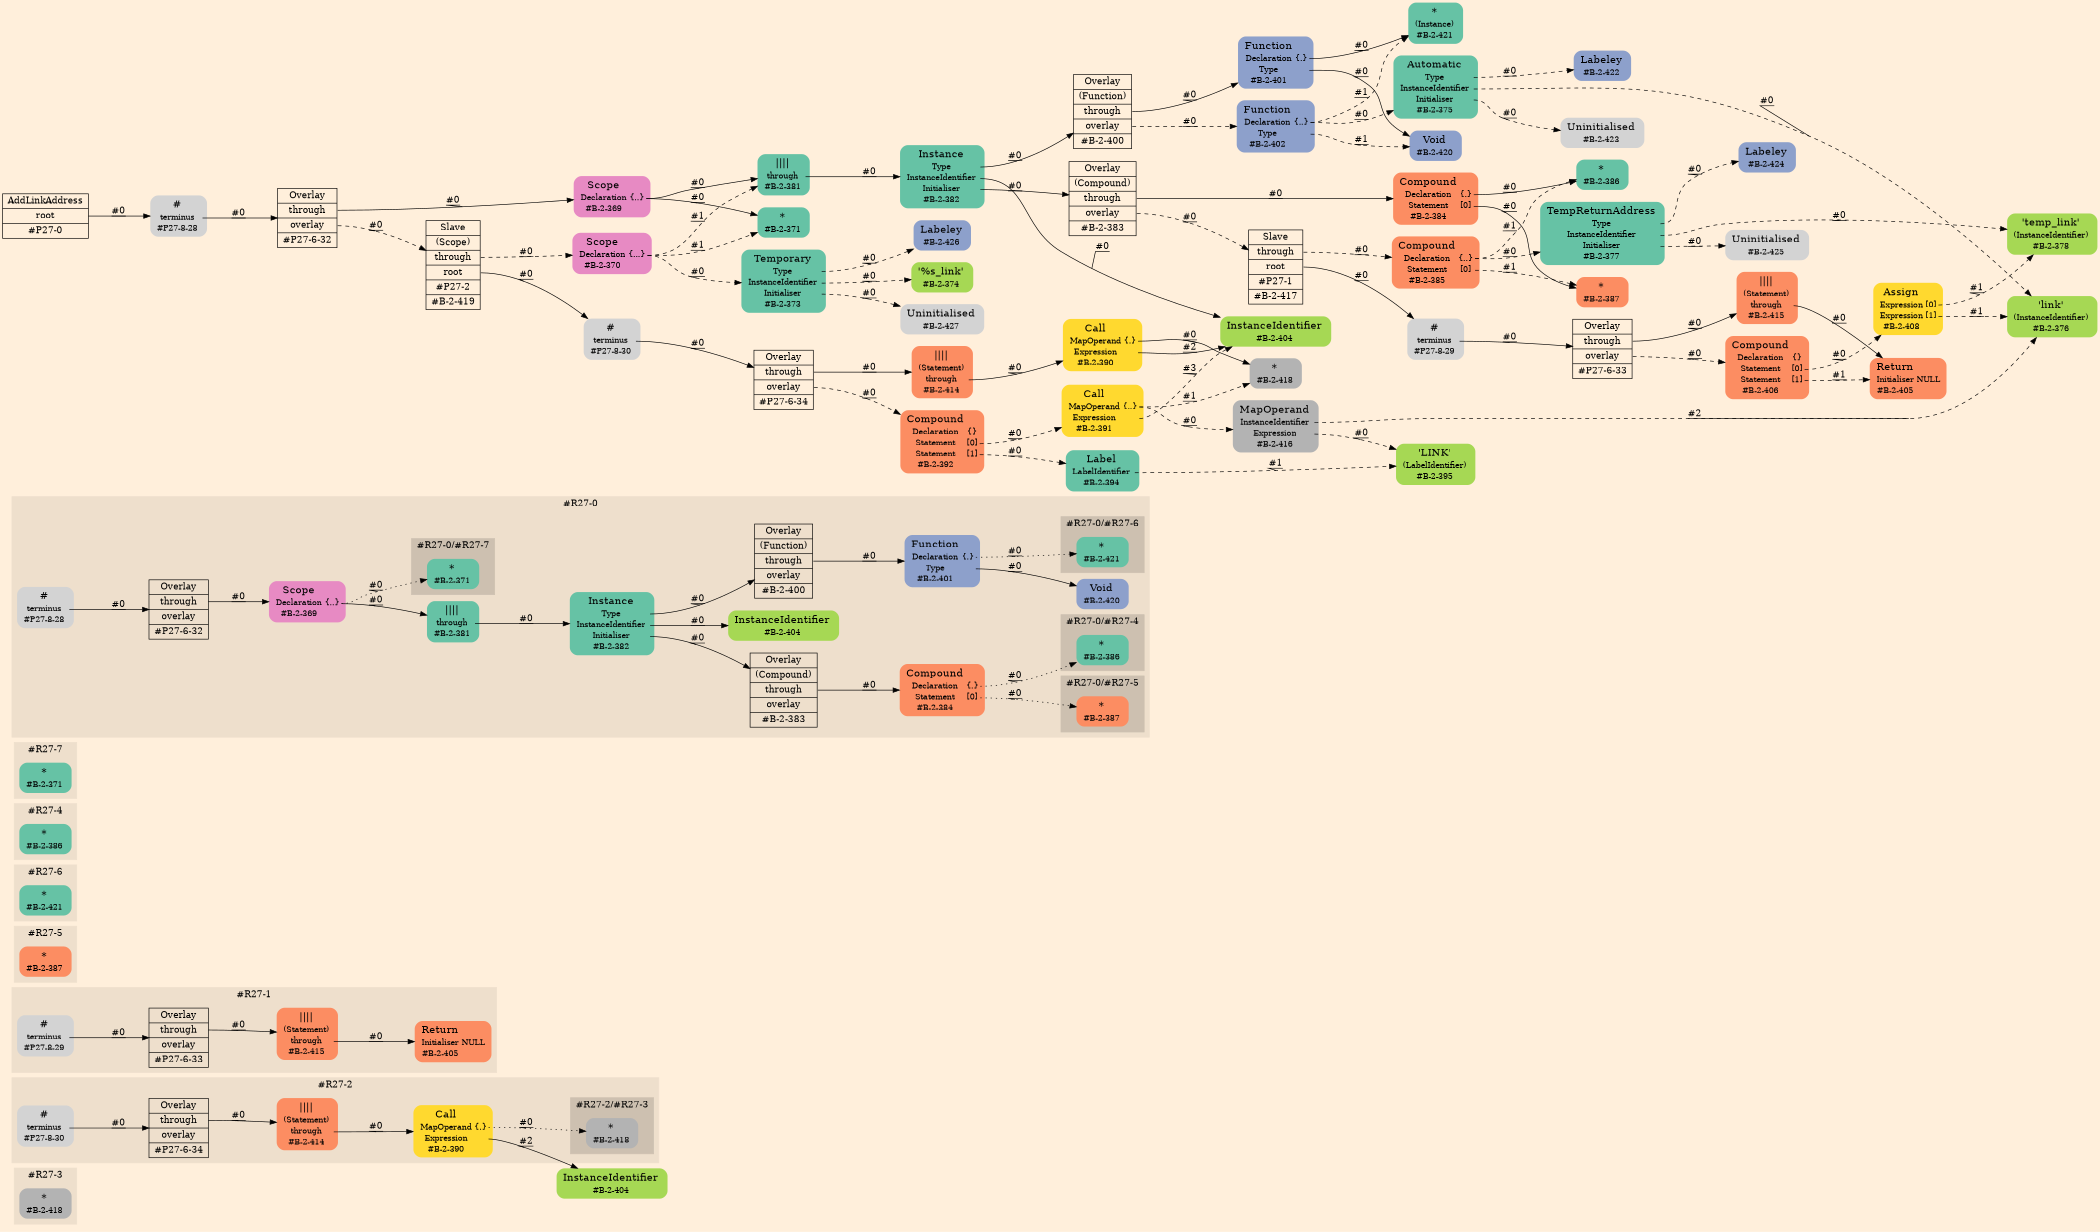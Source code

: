 digraph Inferno {
graph [
    rankdir = "LR"
    ranksep = 1.0
    size = "14,20"
    bgcolor = antiquewhite1
    color = black
    fontcolor = black
];
node [
];
// -------------------- figure #R27-3 --------------------
subgraph "cluster#R27-3" {
    label = "#R27-3"
    style = "filled"
    color = antiquewhite2
    "#R27-3/#B-2-418" [
        shape = "plaintext"
        fillcolor = "/set28/8"
        label = <<TABLE BORDER="0" CELLBORDER="0" CELLSPACING="0">
         <TR><TD><FONT POINT-SIZE="16.0">*</FONT></TD><TD></TD></TR>
         <TR><TD>#B-2-418</TD><TD PORT="port0"></TD></TR>
        </TABLE>>
        style = "rounded,filled"
        fontsize = "12"
    ];
    
}


// -------------------- figure #R27-2 --------------------
"#R27-2/#B-2-404" [
    shape = "plaintext"
    fillcolor = "/set28/5"
    label = <<TABLE BORDER="0" CELLBORDER="0" CELLSPACING="0">
     <TR><TD><FONT POINT-SIZE="16.0">InstanceIdentifier</FONT></TD><TD></TD></TR>
     <TR><TD>#B-2-404</TD><TD PORT="port0"></TD></TR>
    </TABLE>>
    style = "rounded,filled"
    fontsize = "12"
];

subgraph "cluster#R27-2" {
    label = "#R27-2"
    style = "filled"
    color = antiquewhite2
    "#R27-2/#B-2-390" [
        shape = "plaintext"
        fillcolor = "/set28/6"
        label = <<TABLE BORDER="0" CELLBORDER="0" CELLSPACING="0">
         <TR><TD><FONT POINT-SIZE="16.0">Call</FONT></TD><TD></TD></TR>
         <TR><TD>MapOperand</TD><TD PORT="port0">{.}</TD></TR>
         <TR><TD>Expression</TD><TD PORT="port1"></TD></TR>
         <TR><TD>#B-2-390</TD><TD PORT="port2"></TD></TR>
        </TABLE>>
        style = "rounded,filled"
        fontsize = "12"
    ];
    
    "#R27-2/#B-2-414" [
        shape = "plaintext"
        fillcolor = "/set28/2"
        label = <<TABLE BORDER="0" CELLBORDER="0" CELLSPACING="0">
         <TR><TD><FONT POINT-SIZE="16.0">||||</FONT></TD><TD></TD></TR>
         <TR><TD>(Statement)</TD><TD PORT="port0"></TD></TR>
         <TR><TD>through</TD><TD PORT="port1"></TD></TR>
         <TR><TD>#B-2-414</TD><TD PORT="port2"></TD></TR>
        </TABLE>>
        style = "rounded,filled"
        fontsize = "12"
    ];
    
    "#R27-2/#P27-8-30" [
        shape = "plaintext"
        label = <<TABLE BORDER="0" CELLBORDER="0" CELLSPACING="0">
         <TR><TD><FONT POINT-SIZE="16.0">#</FONT></TD><TD></TD></TR>
         <TR><TD>terminus</TD><TD PORT="port0"></TD></TR>
         <TR><TD>#P27-8-30</TD><TD PORT="port1"></TD></TR>
        </TABLE>>
        style = "rounded,filled"
        fontsize = "12"
    ];
    
    "#R27-2/#P27-6-34" [
        shape = "record"
        fillcolor = antiquewhite2
        label = "<fixed> Overlay | <port0> through | <port1> overlay | <port2> #P27-6-34"
        style = "filled"
        fontsize = "14"
        color = black
        fontcolor = black
    ];
    
    subgraph "cluster#R27-2/#R27-3" {
        label = "#R27-2/#R27-3"
        style = "filled"
        color = antiquewhite3
        "#R27-2/#0/#B-2-418" [
            shape = "plaintext"
            fillcolor = "/set28/8"
            label = <<TABLE BORDER="0" CELLBORDER="0" CELLSPACING="0">
             <TR><TD><FONT POINT-SIZE="16.0">*</FONT></TD><TD></TD></TR>
             <TR><TD>#B-2-418</TD><TD PORT="port0"></TD></TR>
            </TABLE>>
            style = "rounded,filled"
            fontsize = "12"
        ];
        
    }
    
}


// -------------------- figure #R27-1 --------------------
subgraph "cluster#R27-1" {
    label = "#R27-1"
    style = "filled"
    color = antiquewhite2
    "#R27-1/#B-2-405" [
        shape = "plaintext"
        fillcolor = "/set28/2"
        label = <<TABLE BORDER="0" CELLBORDER="0" CELLSPACING="0">
         <TR><TD><FONT POINT-SIZE="16.0">Return</FONT></TD><TD></TD></TR>
         <TR><TD>Initialiser</TD><TD PORT="port0">NULL</TD></TR>
         <TR><TD>#B-2-405</TD><TD PORT="port1"></TD></TR>
        </TABLE>>
        style = "rounded,filled"
        fontsize = "12"
    ];
    
    "#R27-1/#B-2-415" [
        shape = "plaintext"
        fillcolor = "/set28/2"
        label = <<TABLE BORDER="0" CELLBORDER="0" CELLSPACING="0">
         <TR><TD><FONT POINT-SIZE="16.0">||||</FONT></TD><TD></TD></TR>
         <TR><TD>(Statement)</TD><TD PORT="port0"></TD></TR>
         <TR><TD>through</TD><TD PORT="port1"></TD></TR>
         <TR><TD>#B-2-415</TD><TD PORT="port2"></TD></TR>
        </TABLE>>
        style = "rounded,filled"
        fontsize = "12"
    ];
    
    "#R27-1/#P27-8-29" [
        shape = "plaintext"
        label = <<TABLE BORDER="0" CELLBORDER="0" CELLSPACING="0">
         <TR><TD><FONT POINT-SIZE="16.0">#</FONT></TD><TD></TD></TR>
         <TR><TD>terminus</TD><TD PORT="port0"></TD></TR>
         <TR><TD>#P27-8-29</TD><TD PORT="port1"></TD></TR>
        </TABLE>>
        style = "rounded,filled"
        fontsize = "12"
    ];
    
    "#R27-1/#P27-6-33" [
        shape = "record"
        fillcolor = antiquewhite2
        label = "<fixed> Overlay | <port0> through | <port1> overlay | <port2> #P27-6-33"
        style = "filled"
        fontsize = "14"
        color = black
        fontcolor = black
    ];
    
}


// -------------------- figure #R27-5 --------------------
subgraph "cluster#R27-5" {
    label = "#R27-5"
    style = "filled"
    color = antiquewhite2
    "#R27-5/#B-2-387" [
        shape = "plaintext"
        fillcolor = "/set28/2"
        label = <<TABLE BORDER="0" CELLBORDER="0" CELLSPACING="0">
         <TR><TD><FONT POINT-SIZE="16.0">*</FONT></TD><TD></TD></TR>
         <TR><TD>#B-2-387</TD><TD PORT="port0"></TD></TR>
        </TABLE>>
        style = "rounded,filled"
        fontsize = "12"
    ];
    
}


// -------------------- figure #R27-6 --------------------
subgraph "cluster#R27-6" {
    label = "#R27-6"
    style = "filled"
    color = antiquewhite2
    "#R27-6/#B-2-421" [
        shape = "plaintext"
        fillcolor = "/set28/1"
        label = <<TABLE BORDER="0" CELLBORDER="0" CELLSPACING="0">
         <TR><TD><FONT POINT-SIZE="16.0">*</FONT></TD><TD></TD></TR>
         <TR><TD>#B-2-421</TD><TD PORT="port0"></TD></TR>
        </TABLE>>
        style = "rounded,filled"
        fontsize = "12"
    ];
    
}


// -------------------- figure #R27-4 --------------------
subgraph "cluster#R27-4" {
    label = "#R27-4"
    style = "filled"
    color = antiquewhite2
    "#R27-4/#B-2-386" [
        shape = "plaintext"
        fillcolor = "/set28/1"
        label = <<TABLE BORDER="0" CELLBORDER="0" CELLSPACING="0">
         <TR><TD><FONT POINT-SIZE="16.0">*</FONT></TD><TD></TD></TR>
         <TR><TD>#B-2-386</TD><TD PORT="port0"></TD></TR>
        </TABLE>>
        style = "rounded,filled"
        fontsize = "12"
    ];
    
}


// -------------------- figure #R27-7 --------------------
subgraph "cluster#R27-7" {
    label = "#R27-7"
    style = "filled"
    color = antiquewhite2
    "#R27-7/#B-2-371" [
        shape = "plaintext"
        fillcolor = "/set28/1"
        label = <<TABLE BORDER="0" CELLBORDER="0" CELLSPACING="0">
         <TR><TD><FONT POINT-SIZE="16.0">*</FONT></TD><TD></TD></TR>
         <TR><TD>#B-2-371</TD><TD PORT="port0"></TD></TR>
        </TABLE>>
        style = "rounded,filled"
        fontsize = "12"
    ];
    
}


// -------------------- figure #R27-0 --------------------
subgraph "cluster#R27-0" {
    label = "#R27-0"
    style = "filled"
    color = antiquewhite2
    "#R27-0/#B-2-384" [
        shape = "plaintext"
        fillcolor = "/set28/2"
        label = <<TABLE BORDER="0" CELLBORDER="0" CELLSPACING="0">
         <TR><TD><FONT POINT-SIZE="16.0">Compound</FONT></TD><TD></TD></TR>
         <TR><TD>Declaration</TD><TD PORT="port0">{.}</TD></TR>
         <TR><TD>Statement</TD><TD PORT="port1">[0]</TD></TR>
         <TR><TD>#B-2-384</TD><TD PORT="port2"></TD></TR>
        </TABLE>>
        style = "rounded,filled"
        fontsize = "12"
    ];
    
    "#R27-0/#B-2-404" [
        shape = "plaintext"
        fillcolor = "/set28/5"
        label = <<TABLE BORDER="0" CELLBORDER="0" CELLSPACING="0">
         <TR><TD><FONT POINT-SIZE="16.0">InstanceIdentifier</FONT></TD><TD></TD></TR>
         <TR><TD>#B-2-404</TD><TD PORT="port0"></TD></TR>
        </TABLE>>
        style = "rounded,filled"
        fontsize = "12"
    ];
    
    "#R27-0/#B-2-420" [
        shape = "plaintext"
        fillcolor = "/set28/3"
        label = <<TABLE BORDER="0" CELLBORDER="0" CELLSPACING="0">
         <TR><TD><FONT POINT-SIZE="16.0">Void</FONT></TD><TD></TD></TR>
         <TR><TD>#B-2-420</TD><TD PORT="port0"></TD></TR>
        </TABLE>>
        style = "rounded,filled"
        fontsize = "12"
    ];
    
    "#R27-0/#B-2-400" [
        shape = "record"
        fillcolor = antiquewhite2
        label = "<fixed> Overlay | <port0> (Function) | <port1> through | <port2> overlay | <port3> #B-2-400"
        style = "filled"
        fontsize = "14"
        color = black
        fontcolor = black
    ];
    
    "#R27-0/#B-2-383" [
        shape = "record"
        fillcolor = antiquewhite2
        label = "<fixed> Overlay | <port0> (Compound) | <port1> through | <port2> overlay | <port3> #B-2-383"
        style = "filled"
        fontsize = "14"
        color = black
        fontcolor = black
    ];
    
    "#R27-0/#B-2-401" [
        shape = "plaintext"
        fillcolor = "/set28/3"
        label = <<TABLE BORDER="0" CELLBORDER="0" CELLSPACING="0">
         <TR><TD><FONT POINT-SIZE="16.0">Function</FONT></TD><TD></TD></TR>
         <TR><TD>Declaration</TD><TD PORT="port0">{.}</TD></TR>
         <TR><TD>Type</TD><TD PORT="port1"></TD></TR>
         <TR><TD>#B-2-401</TD><TD PORT="port2"></TD></TR>
        </TABLE>>
        style = "rounded,filled"
        fontsize = "12"
    ];
    
    "#R27-0/#P27-8-28" [
        shape = "plaintext"
        label = <<TABLE BORDER="0" CELLBORDER="0" CELLSPACING="0">
         <TR><TD><FONT POINT-SIZE="16.0">#</FONT></TD><TD></TD></TR>
         <TR><TD>terminus</TD><TD PORT="port0"></TD></TR>
         <TR><TD>#P27-8-28</TD><TD PORT="port1"></TD></TR>
        </TABLE>>
        style = "rounded,filled"
        fontsize = "12"
    ];
    
    "#R27-0/#B-2-369" [
        shape = "plaintext"
        fillcolor = "/set28/4"
        label = <<TABLE BORDER="0" CELLBORDER="0" CELLSPACING="0">
         <TR><TD><FONT POINT-SIZE="16.0">Scope</FONT></TD><TD></TD></TR>
         <TR><TD>Declaration</TD><TD PORT="port0">{..}</TD></TR>
         <TR><TD>#B-2-369</TD><TD PORT="port1"></TD></TR>
        </TABLE>>
        style = "rounded,filled"
        fontsize = "12"
    ];
    
    "#R27-0/#P27-6-32" [
        shape = "record"
        fillcolor = antiquewhite2
        label = "<fixed> Overlay | <port0> through | <port1> overlay | <port2> #P27-6-32"
        style = "filled"
        fontsize = "14"
        color = black
        fontcolor = black
    ];
    
    "#R27-0/#B-2-381" [
        shape = "plaintext"
        fillcolor = "/set28/1"
        label = <<TABLE BORDER="0" CELLBORDER="0" CELLSPACING="0">
         <TR><TD><FONT POINT-SIZE="16.0">||||</FONT></TD><TD></TD></TR>
         <TR><TD>through</TD><TD PORT="port0"></TD></TR>
         <TR><TD>#B-2-381</TD><TD PORT="port1"></TD></TR>
        </TABLE>>
        style = "rounded,filled"
        fontsize = "12"
    ];
    
    "#R27-0/#B-2-382" [
        shape = "plaintext"
        fillcolor = "/set28/1"
        label = <<TABLE BORDER="0" CELLBORDER="0" CELLSPACING="0">
         <TR><TD><FONT POINT-SIZE="16.0">Instance</FONT></TD><TD></TD></TR>
         <TR><TD>Type</TD><TD PORT="port0"></TD></TR>
         <TR><TD>InstanceIdentifier</TD><TD PORT="port1"></TD></TR>
         <TR><TD>Initialiser</TD><TD PORT="port2"></TD></TR>
         <TR><TD>#B-2-382</TD><TD PORT="port3"></TD></TR>
        </TABLE>>
        style = "rounded,filled"
        fontsize = "12"
    ];
    
    subgraph "cluster#R27-0/#R27-7" {
        label = "#R27-0/#R27-7"
        style = "filled"
        color = antiquewhite3
        "#R27-0/#0/#B-2-371" [
            shape = "plaintext"
            fillcolor = "/set28/1"
            label = <<TABLE BORDER="0" CELLBORDER="0" CELLSPACING="0">
             <TR><TD><FONT POINT-SIZE="16.0">*</FONT></TD><TD></TD></TR>
             <TR><TD>#B-2-371</TD><TD PORT="port0"></TD></TR>
            </TABLE>>
            style = "rounded,filled"
            fontsize = "12"
        ];
        
    }
    
    subgraph "cluster#R27-0/#R27-4" {
        label = "#R27-0/#R27-4"
        style = "filled"
        color = antiquewhite3
        "#R27-0/#0/#B-2-386" [
            shape = "plaintext"
            fillcolor = "/set28/1"
            label = <<TABLE BORDER="0" CELLBORDER="0" CELLSPACING="0">
             <TR><TD><FONT POINT-SIZE="16.0">*</FONT></TD><TD></TD></TR>
             <TR><TD>#B-2-386</TD><TD PORT="port0"></TD></TR>
            </TABLE>>
            style = "rounded,filled"
            fontsize = "12"
        ];
        
    }
    
    subgraph "cluster#R27-0/#R27-6" {
        label = "#R27-0/#R27-6"
        style = "filled"
        color = antiquewhite3
        "#R27-0/#0/#B-2-421" [
            shape = "plaintext"
            fillcolor = "/set28/1"
            label = <<TABLE BORDER="0" CELLBORDER="0" CELLSPACING="0">
             <TR><TD><FONT POINT-SIZE="16.0">*</FONT></TD><TD></TD></TR>
             <TR><TD>#B-2-421</TD><TD PORT="port0"></TD></TR>
            </TABLE>>
            style = "rounded,filled"
            fontsize = "12"
        ];
        
    }
    
    subgraph "cluster#R27-0/#R27-5" {
        label = "#R27-0/#R27-5"
        style = "filled"
        color = antiquewhite3
        "#R27-0/#0/#B-2-387" [
            shape = "plaintext"
            fillcolor = "/set28/2"
            label = <<TABLE BORDER="0" CELLBORDER="0" CELLSPACING="0">
             <TR><TD><FONT POINT-SIZE="16.0">*</FONT></TD><TD></TD></TR>
             <TR><TD>#B-2-387</TD><TD PORT="port0"></TD></TR>
            </TABLE>>
            style = "rounded,filled"
            fontsize = "12"
        ];
        
    }
    
}


// -------------------- transformation figure --------------------
"CR#P27-0" [
    shape = "record"
    fillcolor = antiquewhite1
    label = "<fixed> AddLinkAddress | <port0> root | <port1> #P27-0"
    style = "filled"
    fontsize = "14"
    color = black
    fontcolor = black
];

"#P27-8-28" [
    shape = "plaintext"
    label = <<TABLE BORDER="0" CELLBORDER="0" CELLSPACING="0">
     <TR><TD><FONT POINT-SIZE="16.0">#</FONT></TD><TD></TD></TR>
     <TR><TD>terminus</TD><TD PORT="port0"></TD></TR>
     <TR><TD>#P27-8-28</TD><TD PORT="port1"></TD></TR>
    </TABLE>>
    style = "rounded,filled"
    fontsize = "12"
];

"#P27-6-32" [
    shape = "record"
    fillcolor = antiquewhite1
    label = "<fixed> Overlay | <port0> through | <port1> overlay | <port2> #P27-6-32"
    style = "filled"
    fontsize = "14"
    color = black
    fontcolor = black
];

"#B-2-369" [
    shape = "plaintext"
    fillcolor = "/set28/4"
    label = <<TABLE BORDER="0" CELLBORDER="0" CELLSPACING="0">
     <TR><TD><FONT POINT-SIZE="16.0">Scope</FONT></TD><TD></TD></TR>
     <TR><TD>Declaration</TD><TD PORT="port0">{..}</TD></TR>
     <TR><TD>#B-2-369</TD><TD PORT="port1"></TD></TR>
    </TABLE>>
    style = "rounded,filled"
    fontsize = "12"
];

"#B-2-381" [
    shape = "plaintext"
    fillcolor = "/set28/1"
    label = <<TABLE BORDER="0" CELLBORDER="0" CELLSPACING="0">
     <TR><TD><FONT POINT-SIZE="16.0">||||</FONT></TD><TD></TD></TR>
     <TR><TD>through</TD><TD PORT="port0"></TD></TR>
     <TR><TD>#B-2-381</TD><TD PORT="port1"></TD></TR>
    </TABLE>>
    style = "rounded,filled"
    fontsize = "12"
];

"#B-2-382" [
    shape = "plaintext"
    fillcolor = "/set28/1"
    label = <<TABLE BORDER="0" CELLBORDER="0" CELLSPACING="0">
     <TR><TD><FONT POINT-SIZE="16.0">Instance</FONT></TD><TD></TD></TR>
     <TR><TD>Type</TD><TD PORT="port0"></TD></TR>
     <TR><TD>InstanceIdentifier</TD><TD PORT="port1"></TD></TR>
     <TR><TD>Initialiser</TD><TD PORT="port2"></TD></TR>
     <TR><TD>#B-2-382</TD><TD PORT="port3"></TD></TR>
    </TABLE>>
    style = "rounded,filled"
    fontsize = "12"
];

"#B-2-400" [
    shape = "record"
    fillcolor = antiquewhite1
    label = "<fixed> Overlay | <port0> (Function) | <port1> through | <port2> overlay | <port3> #B-2-400"
    style = "filled"
    fontsize = "14"
    color = black
    fontcolor = black
];

"#B-2-401" [
    shape = "plaintext"
    fillcolor = "/set28/3"
    label = <<TABLE BORDER="0" CELLBORDER="0" CELLSPACING="0">
     <TR><TD><FONT POINT-SIZE="16.0">Function</FONT></TD><TD></TD></TR>
     <TR><TD>Declaration</TD><TD PORT="port0">{.}</TD></TR>
     <TR><TD>Type</TD><TD PORT="port1"></TD></TR>
     <TR><TD>#B-2-401</TD><TD PORT="port2"></TD></TR>
    </TABLE>>
    style = "rounded,filled"
    fontsize = "12"
];

"#B-2-421" [
    shape = "plaintext"
    fillcolor = "/set28/1"
    label = <<TABLE BORDER="0" CELLBORDER="0" CELLSPACING="0">
     <TR><TD><FONT POINT-SIZE="16.0">*</FONT></TD><TD></TD></TR>
     <TR><TD>(Instance)</TD><TD PORT="port0"></TD></TR>
     <TR><TD>#B-2-421</TD><TD PORT="port1"></TD></TR>
    </TABLE>>
    style = "rounded,filled"
    fontsize = "12"
];

"#B-2-420" [
    shape = "plaintext"
    fillcolor = "/set28/3"
    label = <<TABLE BORDER="0" CELLBORDER="0" CELLSPACING="0">
     <TR><TD><FONT POINT-SIZE="16.0">Void</FONT></TD><TD></TD></TR>
     <TR><TD>#B-2-420</TD><TD PORT="port0"></TD></TR>
    </TABLE>>
    style = "rounded,filled"
    fontsize = "12"
];

"#B-2-402" [
    shape = "plaintext"
    fillcolor = "/set28/3"
    label = <<TABLE BORDER="0" CELLBORDER="0" CELLSPACING="0">
     <TR><TD><FONT POINT-SIZE="16.0">Function</FONT></TD><TD></TD></TR>
     <TR><TD>Declaration</TD><TD PORT="port0">{..}</TD></TR>
     <TR><TD>Type</TD><TD PORT="port1"></TD></TR>
     <TR><TD>#B-2-402</TD><TD PORT="port2"></TD></TR>
    </TABLE>>
    style = "rounded,filled"
    fontsize = "12"
];

"#B-2-375" [
    shape = "plaintext"
    fillcolor = "/set28/1"
    label = <<TABLE BORDER="0" CELLBORDER="0" CELLSPACING="0">
     <TR><TD><FONT POINT-SIZE="16.0">Automatic</FONT></TD><TD></TD></TR>
     <TR><TD>Type</TD><TD PORT="port0"></TD></TR>
     <TR><TD>InstanceIdentifier</TD><TD PORT="port1"></TD></TR>
     <TR><TD>Initialiser</TD><TD PORT="port2"></TD></TR>
     <TR><TD>#B-2-375</TD><TD PORT="port3"></TD></TR>
    </TABLE>>
    style = "rounded,filled"
    fontsize = "12"
];

"#B-2-422" [
    shape = "plaintext"
    fillcolor = "/set28/3"
    label = <<TABLE BORDER="0" CELLBORDER="0" CELLSPACING="0">
     <TR><TD><FONT POINT-SIZE="16.0">Labeley</FONT></TD><TD></TD></TR>
     <TR><TD>#B-2-422</TD><TD PORT="port0"></TD></TR>
    </TABLE>>
    style = "rounded,filled"
    fontsize = "12"
];

"#B-2-376" [
    shape = "plaintext"
    fillcolor = "/set28/5"
    label = <<TABLE BORDER="0" CELLBORDER="0" CELLSPACING="0">
     <TR><TD><FONT POINT-SIZE="16.0">'link'</FONT></TD><TD></TD></TR>
     <TR><TD>(InstanceIdentifier)</TD><TD PORT="port0"></TD></TR>
     <TR><TD>#B-2-376</TD><TD PORT="port1"></TD></TR>
    </TABLE>>
    style = "rounded,filled"
    fontsize = "12"
];

"#B-2-423" [
    shape = "plaintext"
    label = <<TABLE BORDER="0" CELLBORDER="0" CELLSPACING="0">
     <TR><TD><FONT POINT-SIZE="16.0">Uninitialised</FONT></TD><TD></TD></TR>
     <TR><TD>#B-2-423</TD><TD PORT="port0"></TD></TR>
    </TABLE>>
    style = "rounded,filled"
    fontsize = "12"
];

"#B-2-404" [
    shape = "plaintext"
    fillcolor = "/set28/5"
    label = <<TABLE BORDER="0" CELLBORDER="0" CELLSPACING="0">
     <TR><TD><FONT POINT-SIZE="16.0">InstanceIdentifier</FONT></TD><TD></TD></TR>
     <TR><TD>#B-2-404</TD><TD PORT="port0"></TD></TR>
    </TABLE>>
    style = "rounded,filled"
    fontsize = "12"
];

"#B-2-383" [
    shape = "record"
    fillcolor = antiquewhite1
    label = "<fixed> Overlay | <port0> (Compound) | <port1> through | <port2> overlay | <port3> #B-2-383"
    style = "filled"
    fontsize = "14"
    color = black
    fontcolor = black
];

"#B-2-384" [
    shape = "plaintext"
    fillcolor = "/set28/2"
    label = <<TABLE BORDER="0" CELLBORDER="0" CELLSPACING="0">
     <TR><TD><FONT POINT-SIZE="16.0">Compound</FONT></TD><TD></TD></TR>
     <TR><TD>Declaration</TD><TD PORT="port0">{.}</TD></TR>
     <TR><TD>Statement</TD><TD PORT="port1">[0]</TD></TR>
     <TR><TD>#B-2-384</TD><TD PORT="port2"></TD></TR>
    </TABLE>>
    style = "rounded,filled"
    fontsize = "12"
];

"#B-2-386" [
    shape = "plaintext"
    fillcolor = "/set28/1"
    label = <<TABLE BORDER="0" CELLBORDER="0" CELLSPACING="0">
     <TR><TD><FONT POINT-SIZE="16.0">*</FONT></TD><TD></TD></TR>
     <TR><TD>#B-2-386</TD><TD PORT="port0"></TD></TR>
    </TABLE>>
    style = "rounded,filled"
    fontsize = "12"
];

"#B-2-387" [
    shape = "plaintext"
    fillcolor = "/set28/2"
    label = <<TABLE BORDER="0" CELLBORDER="0" CELLSPACING="0">
     <TR><TD><FONT POINT-SIZE="16.0">*</FONT></TD><TD></TD></TR>
     <TR><TD>#B-2-387</TD><TD PORT="port0"></TD></TR>
    </TABLE>>
    style = "rounded,filled"
    fontsize = "12"
];

"#B-2-417" [
    shape = "record"
    fillcolor = antiquewhite1
    label = "<fixed> Slave | <port0> through | <port1> root | <port2> #P27-1 | <port3> #B-2-417"
    style = "filled"
    fontsize = "14"
    color = black
    fontcolor = black
];

"#B-2-385" [
    shape = "plaintext"
    fillcolor = "/set28/2"
    label = <<TABLE BORDER="0" CELLBORDER="0" CELLSPACING="0">
     <TR><TD><FONT POINT-SIZE="16.0">Compound</FONT></TD><TD></TD></TR>
     <TR><TD>Declaration</TD><TD PORT="port0">{..}</TD></TR>
     <TR><TD>Statement</TD><TD PORT="port1">[0]</TD></TR>
     <TR><TD>#B-2-385</TD><TD PORT="port2"></TD></TR>
    </TABLE>>
    style = "rounded,filled"
    fontsize = "12"
];

"#B-2-377" [
    shape = "plaintext"
    fillcolor = "/set28/1"
    label = <<TABLE BORDER="0" CELLBORDER="0" CELLSPACING="0">
     <TR><TD><FONT POINT-SIZE="16.0">TempReturnAddress</FONT></TD><TD></TD></TR>
     <TR><TD>Type</TD><TD PORT="port0"></TD></TR>
     <TR><TD>InstanceIdentifier</TD><TD PORT="port1"></TD></TR>
     <TR><TD>Initialiser</TD><TD PORT="port2"></TD></TR>
     <TR><TD>#B-2-377</TD><TD PORT="port3"></TD></TR>
    </TABLE>>
    style = "rounded,filled"
    fontsize = "12"
];

"#B-2-424" [
    shape = "plaintext"
    fillcolor = "/set28/3"
    label = <<TABLE BORDER="0" CELLBORDER="0" CELLSPACING="0">
     <TR><TD><FONT POINT-SIZE="16.0">Labeley</FONT></TD><TD></TD></TR>
     <TR><TD>#B-2-424</TD><TD PORT="port0"></TD></TR>
    </TABLE>>
    style = "rounded,filled"
    fontsize = "12"
];

"#B-2-378" [
    shape = "plaintext"
    fillcolor = "/set28/5"
    label = <<TABLE BORDER="0" CELLBORDER="0" CELLSPACING="0">
     <TR><TD><FONT POINT-SIZE="16.0">'temp_link'</FONT></TD><TD></TD></TR>
     <TR><TD>(InstanceIdentifier)</TD><TD PORT="port0"></TD></TR>
     <TR><TD>#B-2-378</TD><TD PORT="port1"></TD></TR>
    </TABLE>>
    style = "rounded,filled"
    fontsize = "12"
];

"#B-2-425" [
    shape = "plaintext"
    label = <<TABLE BORDER="0" CELLBORDER="0" CELLSPACING="0">
     <TR><TD><FONT POINT-SIZE="16.0">Uninitialised</FONT></TD><TD></TD></TR>
     <TR><TD>#B-2-425</TD><TD PORT="port0"></TD></TR>
    </TABLE>>
    style = "rounded,filled"
    fontsize = "12"
];

"#P27-8-29" [
    shape = "plaintext"
    label = <<TABLE BORDER="0" CELLBORDER="0" CELLSPACING="0">
     <TR><TD><FONT POINT-SIZE="16.0">#</FONT></TD><TD></TD></TR>
     <TR><TD>terminus</TD><TD PORT="port0"></TD></TR>
     <TR><TD>#P27-8-29</TD><TD PORT="port1"></TD></TR>
    </TABLE>>
    style = "rounded,filled"
    fontsize = "12"
];

"#P27-6-33" [
    shape = "record"
    fillcolor = antiquewhite1
    label = "<fixed> Overlay | <port0> through | <port1> overlay | <port2> #P27-6-33"
    style = "filled"
    fontsize = "14"
    color = black
    fontcolor = black
];

"#B-2-415" [
    shape = "plaintext"
    fillcolor = "/set28/2"
    label = <<TABLE BORDER="0" CELLBORDER="0" CELLSPACING="0">
     <TR><TD><FONT POINT-SIZE="16.0">||||</FONT></TD><TD></TD></TR>
     <TR><TD>(Statement)</TD><TD PORT="port0"></TD></TR>
     <TR><TD>through</TD><TD PORT="port1"></TD></TR>
     <TR><TD>#B-2-415</TD><TD PORT="port2"></TD></TR>
    </TABLE>>
    style = "rounded,filled"
    fontsize = "12"
];

"#B-2-405" [
    shape = "plaintext"
    fillcolor = "/set28/2"
    label = <<TABLE BORDER="0" CELLBORDER="0" CELLSPACING="0">
     <TR><TD><FONT POINT-SIZE="16.0">Return</FONT></TD><TD></TD></TR>
     <TR><TD>Initialiser</TD><TD PORT="port0">NULL</TD></TR>
     <TR><TD>#B-2-405</TD><TD PORT="port1"></TD></TR>
    </TABLE>>
    style = "rounded,filled"
    fontsize = "12"
];

"#B-2-406" [
    shape = "plaintext"
    fillcolor = "/set28/2"
    label = <<TABLE BORDER="0" CELLBORDER="0" CELLSPACING="0">
     <TR><TD><FONT POINT-SIZE="16.0">Compound</FONT></TD><TD></TD></TR>
     <TR><TD>Declaration</TD><TD PORT="port0">{}</TD></TR>
     <TR><TD>Statement</TD><TD PORT="port1">[0]</TD></TR>
     <TR><TD>Statement</TD><TD PORT="port2">[1]</TD></TR>
     <TR><TD>#B-2-406</TD><TD PORT="port3"></TD></TR>
    </TABLE>>
    style = "rounded,filled"
    fontsize = "12"
];

"#B-2-408" [
    shape = "plaintext"
    fillcolor = "/set28/6"
    label = <<TABLE BORDER="0" CELLBORDER="0" CELLSPACING="0">
     <TR><TD><FONT POINT-SIZE="16.0">Assign</FONT></TD><TD></TD></TR>
     <TR><TD>Expression</TD><TD PORT="port0">[0]</TD></TR>
     <TR><TD>Expression</TD><TD PORT="port1">[1]</TD></TR>
     <TR><TD>#B-2-408</TD><TD PORT="port2"></TD></TR>
    </TABLE>>
    style = "rounded,filled"
    fontsize = "12"
];

"#B-2-371" [
    shape = "plaintext"
    fillcolor = "/set28/1"
    label = <<TABLE BORDER="0" CELLBORDER="0" CELLSPACING="0">
     <TR><TD><FONT POINT-SIZE="16.0">*</FONT></TD><TD></TD></TR>
     <TR><TD>#B-2-371</TD><TD PORT="port0"></TD></TR>
    </TABLE>>
    style = "rounded,filled"
    fontsize = "12"
];

"#B-2-419" [
    shape = "record"
    fillcolor = antiquewhite1
    label = "<fixed> Slave | <port0> (Scope) | <port1> through | <port2> root | <port3> #P27-2 | <port4> #B-2-419"
    style = "filled"
    fontsize = "14"
    color = black
    fontcolor = black
];

"#B-2-370" [
    shape = "plaintext"
    fillcolor = "/set28/4"
    label = <<TABLE BORDER="0" CELLBORDER="0" CELLSPACING="0">
     <TR><TD><FONT POINT-SIZE="16.0">Scope</FONT></TD><TD></TD></TR>
     <TR><TD>Declaration</TD><TD PORT="port0">{...}</TD></TR>
     <TR><TD>#B-2-370</TD><TD PORT="port1"></TD></TR>
    </TABLE>>
    style = "rounded,filled"
    fontsize = "12"
];

"#B-2-373" [
    shape = "plaintext"
    fillcolor = "/set28/1"
    label = <<TABLE BORDER="0" CELLBORDER="0" CELLSPACING="0">
     <TR><TD><FONT POINT-SIZE="16.0">Temporary</FONT></TD><TD></TD></TR>
     <TR><TD>Type</TD><TD PORT="port0"></TD></TR>
     <TR><TD>InstanceIdentifier</TD><TD PORT="port1"></TD></TR>
     <TR><TD>Initialiser</TD><TD PORT="port2"></TD></TR>
     <TR><TD>#B-2-373</TD><TD PORT="port3"></TD></TR>
    </TABLE>>
    style = "rounded,filled"
    fontsize = "12"
];

"#B-2-426" [
    shape = "plaintext"
    fillcolor = "/set28/3"
    label = <<TABLE BORDER="0" CELLBORDER="0" CELLSPACING="0">
     <TR><TD><FONT POINT-SIZE="16.0">Labeley</FONT></TD><TD></TD></TR>
     <TR><TD>#B-2-426</TD><TD PORT="port0"></TD></TR>
    </TABLE>>
    style = "rounded,filled"
    fontsize = "12"
];

"#B-2-374" [
    shape = "plaintext"
    fillcolor = "/set28/5"
    label = <<TABLE BORDER="0" CELLBORDER="0" CELLSPACING="0">
     <TR><TD><FONT POINT-SIZE="16.0">'%s_link'</FONT></TD><TD></TD></TR>
     <TR><TD>#B-2-374</TD><TD PORT="port0"></TD></TR>
    </TABLE>>
    style = "rounded,filled"
    fontsize = "12"
];

"#B-2-427" [
    shape = "plaintext"
    label = <<TABLE BORDER="0" CELLBORDER="0" CELLSPACING="0">
     <TR><TD><FONT POINT-SIZE="16.0">Uninitialised</FONT></TD><TD></TD></TR>
     <TR><TD>#B-2-427</TD><TD PORT="port0"></TD></TR>
    </TABLE>>
    style = "rounded,filled"
    fontsize = "12"
];

"#P27-8-30" [
    shape = "plaintext"
    label = <<TABLE BORDER="0" CELLBORDER="0" CELLSPACING="0">
     <TR><TD><FONT POINT-SIZE="16.0">#</FONT></TD><TD></TD></TR>
     <TR><TD>terminus</TD><TD PORT="port0"></TD></TR>
     <TR><TD>#P27-8-30</TD><TD PORT="port1"></TD></TR>
    </TABLE>>
    style = "rounded,filled"
    fontsize = "12"
];

"#P27-6-34" [
    shape = "record"
    fillcolor = antiquewhite1
    label = "<fixed> Overlay | <port0> through | <port1> overlay | <port2> #P27-6-34"
    style = "filled"
    fontsize = "14"
    color = black
    fontcolor = black
];

"#B-2-414" [
    shape = "plaintext"
    fillcolor = "/set28/2"
    label = <<TABLE BORDER="0" CELLBORDER="0" CELLSPACING="0">
     <TR><TD><FONT POINT-SIZE="16.0">||||</FONT></TD><TD></TD></TR>
     <TR><TD>(Statement)</TD><TD PORT="port0"></TD></TR>
     <TR><TD>through</TD><TD PORT="port1"></TD></TR>
     <TR><TD>#B-2-414</TD><TD PORT="port2"></TD></TR>
    </TABLE>>
    style = "rounded,filled"
    fontsize = "12"
];

"#B-2-390" [
    shape = "plaintext"
    fillcolor = "/set28/6"
    label = <<TABLE BORDER="0" CELLBORDER="0" CELLSPACING="0">
     <TR><TD><FONT POINT-SIZE="16.0">Call</FONT></TD><TD></TD></TR>
     <TR><TD>MapOperand</TD><TD PORT="port0">{.}</TD></TR>
     <TR><TD>Expression</TD><TD PORT="port1"></TD></TR>
     <TR><TD>#B-2-390</TD><TD PORT="port2"></TD></TR>
    </TABLE>>
    style = "rounded,filled"
    fontsize = "12"
];

"#B-2-418" [
    shape = "plaintext"
    fillcolor = "/set28/8"
    label = <<TABLE BORDER="0" CELLBORDER="0" CELLSPACING="0">
     <TR><TD><FONT POINT-SIZE="16.0">*</FONT></TD><TD></TD></TR>
     <TR><TD>#B-2-418</TD><TD PORT="port0"></TD></TR>
    </TABLE>>
    style = "rounded,filled"
    fontsize = "12"
];

"#B-2-392" [
    shape = "plaintext"
    fillcolor = "/set28/2"
    label = <<TABLE BORDER="0" CELLBORDER="0" CELLSPACING="0">
     <TR><TD><FONT POINT-SIZE="16.0">Compound</FONT></TD><TD></TD></TR>
     <TR><TD>Declaration</TD><TD PORT="port0">{}</TD></TR>
     <TR><TD>Statement</TD><TD PORT="port1">[0]</TD></TR>
     <TR><TD>Statement</TD><TD PORT="port2">[1]</TD></TR>
     <TR><TD>#B-2-392</TD><TD PORT="port3"></TD></TR>
    </TABLE>>
    style = "rounded,filled"
    fontsize = "12"
];

"#B-2-391" [
    shape = "plaintext"
    fillcolor = "/set28/6"
    label = <<TABLE BORDER="0" CELLBORDER="0" CELLSPACING="0">
     <TR><TD><FONT POINT-SIZE="16.0">Call</FONT></TD><TD></TD></TR>
     <TR><TD>MapOperand</TD><TD PORT="port0">{..}</TD></TR>
     <TR><TD>Expression</TD><TD PORT="port1"></TD></TR>
     <TR><TD>#B-2-391</TD><TD PORT="port2"></TD></TR>
    </TABLE>>
    style = "rounded,filled"
    fontsize = "12"
];

"#B-2-416" [
    shape = "plaintext"
    fillcolor = "/set28/8"
    label = <<TABLE BORDER="0" CELLBORDER="0" CELLSPACING="0">
     <TR><TD><FONT POINT-SIZE="16.0">MapOperand</FONT></TD><TD></TD></TR>
     <TR><TD>InstanceIdentifier</TD><TD PORT="port0"></TD></TR>
     <TR><TD>Expression</TD><TD PORT="port1"></TD></TR>
     <TR><TD>#B-2-416</TD><TD PORT="port2"></TD></TR>
    </TABLE>>
    style = "rounded,filled"
    fontsize = "12"
];

"#B-2-395" [
    shape = "plaintext"
    fillcolor = "/set28/5"
    label = <<TABLE BORDER="0" CELLBORDER="0" CELLSPACING="0">
     <TR><TD><FONT POINT-SIZE="16.0">'LINK'</FONT></TD><TD></TD></TR>
     <TR><TD>(LabelIdentifier)</TD><TD PORT="port0"></TD></TR>
     <TR><TD>#B-2-395</TD><TD PORT="port1"></TD></TR>
    </TABLE>>
    style = "rounded,filled"
    fontsize = "12"
];

"#B-2-394" [
    shape = "plaintext"
    fillcolor = "/set28/1"
    label = <<TABLE BORDER="0" CELLBORDER="0" CELLSPACING="0">
     <TR><TD><FONT POINT-SIZE="16.0">Label</FONT></TD><TD></TD></TR>
     <TR><TD>LabelIdentifier</TD><TD PORT="port0"></TD></TR>
     <TR><TD>#B-2-394</TD><TD PORT="port1"></TD></TR>
    </TABLE>>
    style = "rounded,filled"
    fontsize = "12"
];



// -------------------- links --------------------
// links for block CR#P27-0
"CR#P27-0":port0 -> "#P27-8-28" [
    style="solid"
    label = "#0"
    decorate = true
    color = black
    fontcolor = black
];

// links for block #P27-8-28
"#P27-8-28":port0 -> "#P27-6-32" [
    style="solid"
    label = "#0"
    decorate = true
    color = black
    fontcolor = black
];

// links for block #P27-6-32
"#P27-6-32":port0 -> "#B-2-369" [
    style="solid"
    label = "#0"
    decorate = true
    color = black
    fontcolor = black
];

"#P27-6-32":port1 -> "#B-2-419" [
    style="dashed"
    label = "#0"
    decorate = true
    color = black
    fontcolor = black
];

// links for block #B-2-369
"#B-2-369":port0 -> "#B-2-381" [
    style="solid"
    label = "#0"
    decorate = true
    color = black
    fontcolor = black
];

"#B-2-369":port0 -> "#B-2-371" [
    style="solid"
    label = "#0"
    decorate = true
    color = black
    fontcolor = black
];

// links for block #B-2-381
"#B-2-381":port0 -> "#B-2-382" [
    style="solid"
    label = "#0"
    decorate = true
    color = black
    fontcolor = black
];

// links for block #B-2-382
"#B-2-382":port0 -> "#B-2-400" [
    style="solid"
    label = "#0"
    decorate = true
    color = black
    fontcolor = black
];

"#B-2-382":port1 -> "#B-2-404" [
    style="solid"
    label = "#0"
    decorate = true
    color = black
    fontcolor = black
];

"#B-2-382":port2 -> "#B-2-383" [
    style="solid"
    label = "#0"
    decorate = true
    color = black
    fontcolor = black
];

// links for block #B-2-400
"#B-2-400":port1 -> "#B-2-401" [
    style="solid"
    label = "#0"
    decorate = true
    color = black
    fontcolor = black
];

"#B-2-400":port2 -> "#B-2-402" [
    style="dashed"
    label = "#0"
    decorate = true
    color = black
    fontcolor = black
];

// links for block #B-2-401
"#B-2-401":port0 -> "#B-2-421" [
    style="solid"
    label = "#0"
    decorate = true
    color = black
    fontcolor = black
];

"#B-2-401":port1 -> "#B-2-420" [
    style="solid"
    label = "#0"
    decorate = true
    color = black
    fontcolor = black
];

// links for block #B-2-421
// links for block #B-2-420
// links for block #B-2-402
"#B-2-402":port0 -> "#B-2-421" [
    style="dashed"
    label = "#1"
    decorate = true
    color = black
    fontcolor = black
];

"#B-2-402":port0 -> "#B-2-375" [
    style="dashed"
    label = "#0"
    decorate = true
    color = black
    fontcolor = black
];

"#B-2-402":port1 -> "#B-2-420" [
    style="dashed"
    label = "#1"
    decorate = true
    color = black
    fontcolor = black
];

// links for block #B-2-375
"#B-2-375":port0 -> "#B-2-422" [
    style="dashed"
    label = "#0"
    decorate = true
    color = black
    fontcolor = black
];

"#B-2-375":port1 -> "#B-2-376" [
    style="dashed"
    label = "#0"
    decorate = true
    color = black
    fontcolor = black
];

"#B-2-375":port2 -> "#B-2-423" [
    style="dashed"
    label = "#0"
    decorate = true
    color = black
    fontcolor = black
];

// links for block #B-2-422
// links for block #B-2-376
// links for block #B-2-423
// links for block #B-2-404
// links for block #B-2-383
"#B-2-383":port1 -> "#B-2-384" [
    style="solid"
    label = "#0"
    decorate = true
    color = black
    fontcolor = black
];

"#B-2-383":port2 -> "#B-2-417" [
    style="dashed"
    label = "#0"
    decorate = true
    color = black
    fontcolor = black
];

// links for block #B-2-384
"#B-2-384":port0 -> "#B-2-386" [
    style="solid"
    label = "#0"
    decorate = true
    color = black
    fontcolor = black
];

"#B-2-384":port1 -> "#B-2-387" [
    style="solid"
    label = "#0"
    decorate = true
    color = black
    fontcolor = black
];

// links for block #B-2-386
// links for block #B-2-387
// links for block #B-2-417
"#B-2-417":port0 -> "#B-2-385" [
    style="dashed"
    label = "#0"
    decorate = true
    color = black
    fontcolor = black
];

"#B-2-417":port1 -> "#P27-8-29" [
    style="solid"
    label = "#0"
    decorate = true
    color = black
    fontcolor = black
];

// links for block #B-2-385
"#B-2-385":port0 -> "#B-2-386" [
    style="dashed"
    label = "#1"
    decorate = true
    color = black
    fontcolor = black
];

"#B-2-385":port0 -> "#B-2-377" [
    style="dashed"
    label = "#0"
    decorate = true
    color = black
    fontcolor = black
];

"#B-2-385":port1 -> "#B-2-387" [
    style="dashed"
    label = "#1"
    decorate = true
    color = black
    fontcolor = black
];

// links for block #B-2-377
"#B-2-377":port0 -> "#B-2-424" [
    style="dashed"
    label = "#0"
    decorate = true
    color = black
    fontcolor = black
];

"#B-2-377":port1 -> "#B-2-378" [
    style="dashed"
    label = "#0"
    decorate = true
    color = black
    fontcolor = black
];

"#B-2-377":port2 -> "#B-2-425" [
    style="dashed"
    label = "#0"
    decorate = true
    color = black
    fontcolor = black
];

// links for block #B-2-424
// links for block #B-2-378
// links for block #B-2-425
// links for block #P27-8-29
"#P27-8-29":port0 -> "#P27-6-33" [
    style="solid"
    label = "#0"
    decorate = true
    color = black
    fontcolor = black
];

// links for block #P27-6-33
"#P27-6-33":port0 -> "#B-2-415" [
    style="solid"
    label = "#0"
    decorate = true
    color = black
    fontcolor = black
];

"#P27-6-33":port1 -> "#B-2-406" [
    style="dashed"
    label = "#0"
    decorate = true
    color = black
    fontcolor = black
];

// links for block #B-2-415
"#B-2-415":port1 -> "#B-2-405" [
    style="solid"
    label = "#0"
    decorate = true
    color = black
    fontcolor = black
];

// links for block #B-2-405
// links for block #B-2-406
"#B-2-406":port1 -> "#B-2-408" [
    style="dashed"
    label = "#0"
    decorate = true
    color = black
    fontcolor = black
];

"#B-2-406":port2 -> "#B-2-405" [
    style="dashed"
    label = "#1"
    decorate = true
    color = black
    fontcolor = black
];

// links for block #B-2-408
"#B-2-408":port0 -> "#B-2-378" [
    style="dashed"
    label = "#1"
    decorate = true
    color = black
    fontcolor = black
];

"#B-2-408":port1 -> "#B-2-376" [
    style="dashed"
    label = "#1"
    decorate = true
    color = black
    fontcolor = black
];

// links for block #B-2-371
// links for block #B-2-419
"#B-2-419":port1 -> "#B-2-370" [
    style="dashed"
    label = "#0"
    decorate = true
    color = black
    fontcolor = black
];

"#B-2-419":port2 -> "#P27-8-30" [
    style="solid"
    label = "#0"
    decorate = true
    color = black
    fontcolor = black
];

// links for block #B-2-370
"#B-2-370":port0 -> "#B-2-381" [
    style="dashed"
    label = "#1"
    decorate = true
    color = black
    fontcolor = black
];

"#B-2-370":port0 -> "#B-2-371" [
    style="dashed"
    label = "#1"
    decorate = true
    color = black
    fontcolor = black
];

"#B-2-370":port0 -> "#B-2-373" [
    style="dashed"
    label = "#0"
    decorate = true
    color = black
    fontcolor = black
];

// links for block #B-2-373
"#B-2-373":port0 -> "#B-2-426" [
    style="dashed"
    label = "#0"
    decorate = true
    color = black
    fontcolor = black
];

"#B-2-373":port1 -> "#B-2-374" [
    style="dashed"
    label = "#0"
    decorate = true
    color = black
    fontcolor = black
];

"#B-2-373":port2 -> "#B-2-427" [
    style="dashed"
    label = "#0"
    decorate = true
    color = black
    fontcolor = black
];

// links for block #B-2-426
// links for block #B-2-374
// links for block #B-2-427
// links for block #P27-8-30
"#P27-8-30":port0 -> "#P27-6-34" [
    style="solid"
    label = "#0"
    decorate = true
    color = black
    fontcolor = black
];

// links for block #P27-6-34
"#P27-6-34":port0 -> "#B-2-414" [
    style="solid"
    label = "#0"
    decorate = true
    color = black
    fontcolor = black
];

"#P27-6-34":port1 -> "#B-2-392" [
    style="dashed"
    label = "#0"
    decorate = true
    color = black
    fontcolor = black
];

// links for block #B-2-414
"#B-2-414":port1 -> "#B-2-390" [
    style="solid"
    label = "#0"
    decorate = true
    color = black
    fontcolor = black
];

// links for block #B-2-390
"#B-2-390":port0 -> "#B-2-418" [
    style="solid"
    label = "#0"
    decorate = true
    color = black
    fontcolor = black
];

"#B-2-390":port1 -> "#B-2-404" [
    style="solid"
    label = "#2"
    decorate = true
    color = black
    fontcolor = black
];

// links for block #B-2-418
// links for block #B-2-392
"#B-2-392":port1 -> "#B-2-391" [
    style="dashed"
    label = "#0"
    decorate = true
    color = black
    fontcolor = black
];

"#B-2-392":port2 -> "#B-2-394" [
    style="dashed"
    label = "#0"
    decorate = true
    color = black
    fontcolor = black
];

// links for block #B-2-391
"#B-2-391":port0 -> "#B-2-418" [
    style="dashed"
    label = "#1"
    decorate = true
    color = black
    fontcolor = black
];

"#B-2-391":port0 -> "#B-2-416" [
    style="dashed"
    label = "#0"
    decorate = true
    color = black
    fontcolor = black
];

"#B-2-391":port1 -> "#B-2-404" [
    style="dashed"
    label = "#3"
    decorate = true
    color = black
    fontcolor = black
];

// links for block #B-2-416
"#B-2-416":port0 -> "#B-2-376" [
    style="dashed"
    label = "#2"
    decorate = true
    color = black
    fontcolor = black
];

"#B-2-416":port1 -> "#B-2-395" [
    style="dashed"
    label = "#0"
    decorate = true
    color = black
    fontcolor = black
];

// links for block #B-2-395
// links for block #B-2-394
"#B-2-394":port0 -> "#B-2-395" [
    style="dashed"
    label = "#1"
    decorate = true
    color = black
    fontcolor = black
];

// links for block #R27-0/#B-2-384
"#R27-0/#B-2-384":port0 -> "#R27-0/#0/#B-2-386" [
    style="dotted"
    label = "#0"
    decorate = true
    color = black
    fontcolor = black
];

"#R27-0/#B-2-384":port1 -> "#R27-0/#0/#B-2-387" [
    style="dotted"
    label = "#0"
    decorate = true
    color = black
    fontcolor = black
];

// links for block #R27-0/#B-2-404
// links for block #R27-0/#B-2-420
// links for block #R27-0/#B-2-400
"#R27-0/#B-2-400":port1 -> "#R27-0/#B-2-401" [
    style="solid"
    label = "#0"
    decorate = true
    color = black
    fontcolor = black
];

// links for block #R27-0/#B-2-383
"#R27-0/#B-2-383":port1 -> "#R27-0/#B-2-384" [
    style="solid"
    label = "#0"
    decorate = true
    color = black
    fontcolor = black
];

// links for block #R27-0/#B-2-401
"#R27-0/#B-2-401":port0 -> "#R27-0/#0/#B-2-421" [
    style="dotted"
    label = "#0"
    decorate = true
    color = black
    fontcolor = black
];

"#R27-0/#B-2-401":port1 -> "#R27-0/#B-2-420" [
    style="solid"
    label = "#0"
    decorate = true
    color = black
    fontcolor = black
];

// links for block #R27-0/#P27-8-28
"#R27-0/#P27-8-28":port0 -> "#R27-0/#P27-6-32" [
    style="solid"
    label = "#0"
    decorate = true
    color = black
    fontcolor = black
];

// links for block #R27-0/#B-2-369
"#R27-0/#B-2-369":port0 -> "#R27-0/#B-2-381" [
    style="solid"
    label = "#0"
    decorate = true
    color = black
    fontcolor = black
];

"#R27-0/#B-2-369":port0 -> "#R27-0/#0/#B-2-371" [
    style="dotted"
    label = "#0"
    decorate = true
    color = black
    fontcolor = black
];

// links for block #R27-0/#P27-6-32
"#R27-0/#P27-6-32":port0 -> "#R27-0/#B-2-369" [
    style="solid"
    label = "#0"
    decorate = true
    color = black
    fontcolor = black
];

// links for block #R27-0/#B-2-381
"#R27-0/#B-2-381":port0 -> "#R27-0/#B-2-382" [
    style="solid"
    label = "#0"
    decorate = true
    color = black
    fontcolor = black
];

// links for block #R27-0/#B-2-382
"#R27-0/#B-2-382":port0 -> "#R27-0/#B-2-400" [
    style="solid"
    label = "#0"
    decorate = true
    color = black
    fontcolor = black
];

"#R27-0/#B-2-382":port1 -> "#R27-0/#B-2-404" [
    style="solid"
    label = "#0"
    decorate = true
    color = black
    fontcolor = black
];

"#R27-0/#B-2-382":port2 -> "#R27-0/#B-2-383" [
    style="solid"
    label = "#0"
    decorate = true
    color = black
    fontcolor = black
];

// links for block #R27-0/#0/#B-2-371
// links for block #R27-0/#0/#B-2-386
// links for block #R27-0/#0/#B-2-421
// links for block #R27-0/#0/#B-2-387
// links for block #R27-7/#B-2-371
// links for block #R27-4/#B-2-386
// links for block #R27-6/#B-2-421
// links for block #R27-5/#B-2-387
// links for block #R27-1/#B-2-405
// links for block #R27-1/#B-2-415
"#R27-1/#B-2-415":port1 -> "#R27-1/#B-2-405" [
    style="solid"
    label = "#0"
    decorate = true
    color = black
    fontcolor = black
];

// links for block #R27-1/#P27-8-29
"#R27-1/#P27-8-29":port0 -> "#R27-1/#P27-6-33" [
    style="solid"
    label = "#0"
    decorate = true
    color = black
    fontcolor = black
];

// links for block #R27-1/#P27-6-33
"#R27-1/#P27-6-33":port0 -> "#R27-1/#B-2-415" [
    style="solid"
    label = "#0"
    decorate = true
    color = black
    fontcolor = black
];

// links for block #R27-2/#B-2-404
// links for block #R27-2/#B-2-390
"#R27-2/#B-2-390":port0 -> "#R27-2/#0/#B-2-418" [
    style="dotted"
    label = "#0"
    decorate = true
    color = black
    fontcolor = black
];

"#R27-2/#B-2-390":port1 -> "#R27-2/#B-2-404" [
    style="solid"
    label = "#2"
    decorate = true
    color = black
    fontcolor = black
];

// links for block #R27-2/#B-2-414
"#R27-2/#B-2-414":port1 -> "#R27-2/#B-2-390" [
    style="solid"
    label = "#0"
    decorate = true
    color = black
    fontcolor = black
];

// links for block #R27-2/#P27-8-30
"#R27-2/#P27-8-30":port0 -> "#R27-2/#P27-6-34" [
    style="solid"
    label = "#0"
    decorate = true
    color = black
    fontcolor = black
];

// links for block #R27-2/#P27-6-34
"#R27-2/#P27-6-34":port0 -> "#R27-2/#B-2-414" [
    style="solid"
    label = "#0"
    decorate = true
    color = black
    fontcolor = black
];

// links for block #R27-2/#0/#B-2-418
// links for block #R27-3/#B-2-418
}
